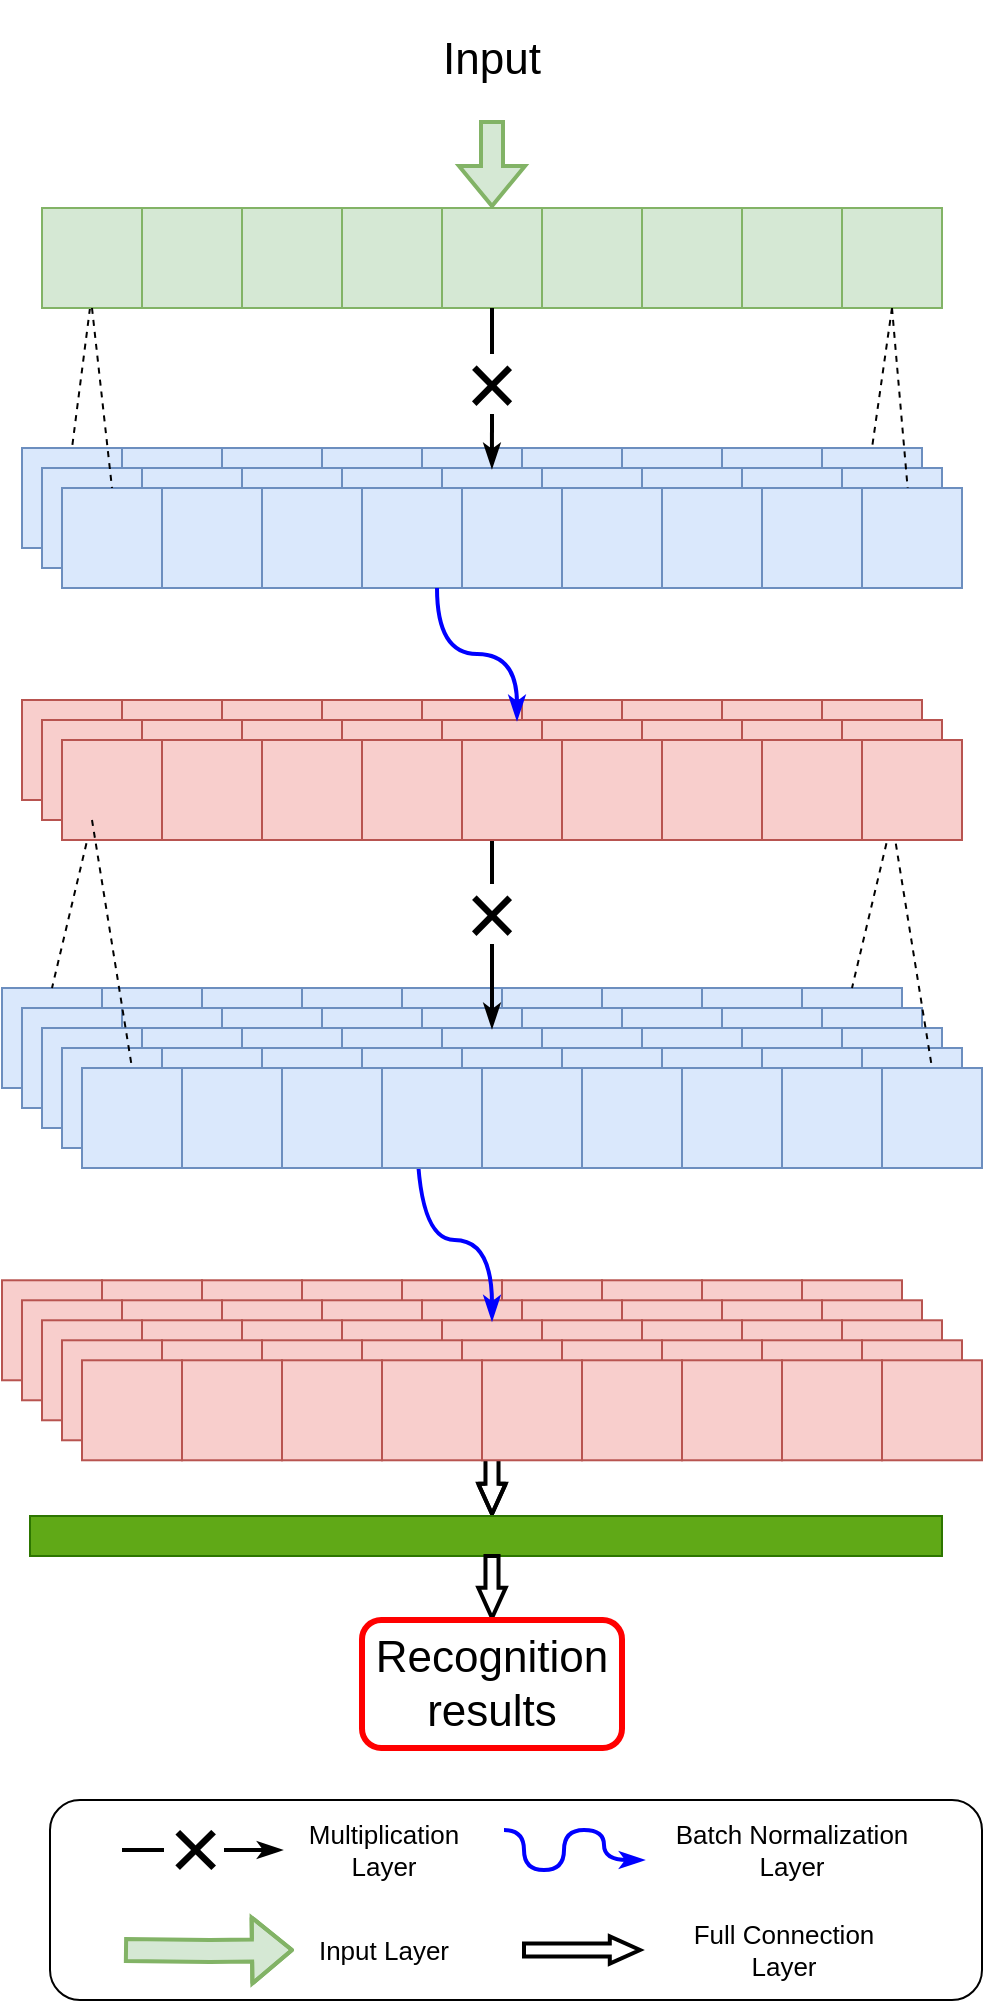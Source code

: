 <mxfile version="10.8.4" type="github"><diagram id="c7hvyxZpMTyw9HyhRXOh" name="Page-1"><mxGraphModel dx="2467" dy="841" grid="1" gridSize="10" guides="1" tooltips="1" connect="1" arrows="1" fold="1" page="1" pageScale="1" pageWidth="827" pageHeight="1169" background="#FFFFFF" math="0" shadow="0"><root><mxCell id="0"/><mxCell id="1" parent="0"/><mxCell id="ElHOxTtJ9Sg_juSngrBW-137" value="" style="endArrow=none;html=1;fontSize=45;exitX=0.5;exitY=0;exitDx=0;exitDy=0;strokeWidth=2;entryX=0.5;entryY=1;entryDx=0;entryDy=0;" parent="1" source="ElHOxTtJ9Sg_juSngrBW-136" target="ElHOxTtJ9Sg_juSngrBW-229" edge="1"><mxGeometry width="50" height="50" relative="1" as="geometry"><mxPoint x="-764" y="736" as="sourcePoint"/><mxPoint x="-400" y="485" as="targetPoint"/></mxGeometry></mxCell><mxCell id="ElHOxTtJ9Sg_juSngrBW-548" value="" style="rounded=0;whiteSpace=wrap;html=1;fillColor=#dae8fc;strokeColor=#6c8ebf;" parent="1" vertex="1"><mxGeometry x="-624" y="534" width="50" height="50" as="geometry"/></mxCell><mxCell id="ElHOxTtJ9Sg_juSngrBW-549" value="" style="rounded=0;whiteSpace=wrap;html=1;fillColor=#dae8fc;strokeColor=#6c8ebf;" parent="1" vertex="1"><mxGeometry x="-574" y="534" width="50" height="50" as="geometry"/></mxCell><mxCell id="ElHOxTtJ9Sg_juSngrBW-550" value="" style="rounded=0;whiteSpace=wrap;html=1;fillColor=#dae8fc;strokeColor=#6c8ebf;" parent="1" vertex="1"><mxGeometry x="-524" y="534" width="50" height="50" as="geometry"/></mxCell><mxCell id="ElHOxTtJ9Sg_juSngrBW-551" value="" style="rounded=0;whiteSpace=wrap;html=1;fillColor=#dae8fc;strokeColor=#6c8ebf;" parent="1" vertex="1"><mxGeometry x="-474" y="534" width="50" height="50" as="geometry"/></mxCell><mxCell id="ElHOxTtJ9Sg_juSngrBW-552" value="" style="rounded=0;whiteSpace=wrap;html=1;fillColor=#dae8fc;strokeColor=#6c8ebf;" parent="1" vertex="1"><mxGeometry x="-424" y="534" width="50" height="50" as="geometry"/></mxCell><mxCell id="ElHOxTtJ9Sg_juSngrBW-553" value="" style="rounded=0;whiteSpace=wrap;html=1;fillColor=#dae8fc;strokeColor=#6c8ebf;" parent="1" vertex="1"><mxGeometry x="-374" y="534" width="50" height="50" as="geometry"/></mxCell><mxCell id="ElHOxTtJ9Sg_juSngrBW-554" value="" style="rounded=0;whiteSpace=wrap;html=1;fillColor=#dae8fc;strokeColor=#6c8ebf;" parent="1" vertex="1"><mxGeometry x="-324" y="534" width="50" height="50" as="geometry"/></mxCell><mxCell id="ElHOxTtJ9Sg_juSngrBW-555" value="" style="rounded=0;whiteSpace=wrap;html=1;fillColor=#dae8fc;strokeColor=#6c8ebf;" parent="1" vertex="1"><mxGeometry x="-274" y="534" width="50" height="50" as="geometry"/></mxCell><mxCell id="ElHOxTtJ9Sg_juSngrBW-556" value="" style="rounded=0;whiteSpace=wrap;html=1;fillColor=#dae8fc;strokeColor=#6c8ebf;" parent="1" vertex="1"><mxGeometry x="-224" y="534" width="50" height="50" as="geometry"/></mxCell><mxCell id="ElHOxTtJ9Sg_juSngrBW-255" style="edgeStyle=none;rounded=0;orthogonalLoop=1;jettySize=auto;html=1;exitX=0.5;exitY=1;exitDx=0;exitDy=0;entryX=0.5;entryY=0;entryDx=0;entryDy=0;endArrow=none;endFill=0;strokeWidth=1;fontSize=45;dashed=1;" parent="1" source="ElHOxTtJ9Sg_juSngrBW-233" target="ElHOxTtJ9Sg_juSngrBW-556" edge="1"><mxGeometry relative="1" as="geometry"><mxPoint x="-163.833" y="480.667" as="sourcePoint"/><mxPoint x="-183.833" y="605.667" as="targetPoint"/></mxGeometry></mxCell><mxCell id="ElHOxTtJ9Sg_juSngrBW-253" style="edgeStyle=none;rounded=0;orthogonalLoop=1;jettySize=auto;html=1;exitX=0.5;exitY=1;exitDx=0;exitDy=0;endArrow=none;endFill=0;strokeWidth=1;fontSize=45;dashed=1;entryX=0.5;entryY=0;entryDx=0;entryDy=0;" parent="1" source="ElHOxTtJ9Sg_juSngrBW-225" target="ElHOxTtJ9Sg_juSngrBW-548" edge="1"><mxGeometry relative="1" as="geometry"><mxPoint x="-728.69" y="450.034" as="sourcePoint"/><mxPoint x="-748.69" y="534.172" as="targetPoint"/></mxGeometry></mxCell><mxCell id="ElHOxTtJ9Sg_juSngrBW-71" style="edgeStyle=none;rounded=0;orthogonalLoop=1;jettySize=auto;html=1;dashed=1;endArrow=none;endFill=0;strokeWidth=1;fontSize=45;entryX=0.5;entryY=0;entryDx=0;entryDy=0;" parent="1" target="ElHOxTtJ9Sg_juSngrBW-16" edge="1"><mxGeometry relative="1" as="geometry"><mxPoint x="-580" y="194" as="sourcePoint"/></mxGeometry></mxCell><mxCell id="ElHOxTtJ9Sg_juSngrBW-4" value="" style="rounded=0;whiteSpace=wrap;html=1;fillColor=#d5e8d4;strokeColor=#82b366;" parent="1" vertex="1"><mxGeometry x="-604" y="144" width="50" height="50" as="geometry"/></mxCell><mxCell id="ElHOxTtJ9Sg_juSngrBW-5" value="" style="rounded=0;whiteSpace=wrap;html=1;fillColor=#d5e8d4;strokeColor=#82b366;" parent="1" vertex="1"><mxGeometry x="-554" y="144" width="50" height="50" as="geometry"/></mxCell><mxCell id="ElHOxTtJ9Sg_juSngrBW-6" value="" style="rounded=0;whiteSpace=wrap;html=1;fillColor=#d5e8d4;strokeColor=#82b366;" parent="1" vertex="1"><mxGeometry x="-504" y="144" width="50" height="50" as="geometry"/></mxCell><mxCell id="ElHOxTtJ9Sg_juSngrBW-7" value="" style="rounded=0;whiteSpace=wrap;html=1;fillColor=#d5e8d4;strokeColor=#82b366;" parent="1" vertex="1"><mxGeometry x="-454" y="144" width="50" height="50" as="geometry"/></mxCell><mxCell id="ElHOxTtJ9Sg_juSngrBW-8" value="" style="rounded=0;whiteSpace=wrap;html=1;fillColor=#d5e8d4;strokeColor=#82b366;" parent="1" vertex="1"><mxGeometry x="-404" y="144" width="50" height="50" as="geometry"/></mxCell><mxCell id="ElHOxTtJ9Sg_juSngrBW-9" value="" style="rounded=0;whiteSpace=wrap;html=1;fillColor=#d5e8d4;strokeColor=#82b366;" parent="1" vertex="1"><mxGeometry x="-354" y="144" width="50" height="50" as="geometry"/></mxCell><mxCell id="ElHOxTtJ9Sg_juSngrBW-10" value="" style="rounded=0;whiteSpace=wrap;html=1;fillColor=#d5e8d4;strokeColor=#82b366;" parent="1" vertex="1"><mxGeometry x="-304" y="144" width="50" height="50" as="geometry"/></mxCell><mxCell id="ElHOxTtJ9Sg_juSngrBW-11" value="" style="rounded=0;whiteSpace=wrap;html=1;fillColor=#d5e8d4;strokeColor=#82b366;" parent="1" vertex="1"><mxGeometry x="-254" y="144" width="50" height="50" as="geometry"/></mxCell><mxCell id="ElHOxTtJ9Sg_juSngrBW-73" style="edgeStyle=none;rounded=0;orthogonalLoop=1;jettySize=auto;html=1;exitX=0.5;exitY=1;exitDx=0;exitDy=0;entryX=0.5;entryY=0;entryDx=0;entryDy=0;dashed=1;endArrow=none;endFill=0;strokeWidth=1;fontSize=45;" parent="1" source="ElHOxTtJ9Sg_juSngrBW-12" target="ElHOxTtJ9Sg_juSngrBW-24" edge="1"><mxGeometry relative="1" as="geometry"/></mxCell><mxCell id="ElHOxTtJ9Sg_juSngrBW-12" value="" style="rounded=0;whiteSpace=wrap;html=1;fillColor=#d5e8d4;strokeColor=#82b366;" parent="1" vertex="1"><mxGeometry x="-204" y="144" width="50" height="50" as="geometry"/></mxCell><mxCell id="ElHOxTtJ9Sg_juSngrBW-16" value="" style="rounded=0;whiteSpace=wrap;html=1;fillColor=#dae8fc;strokeColor=#6c8ebf;" parent="1" vertex="1"><mxGeometry x="-614" y="264" width="50" height="50" as="geometry"/></mxCell><mxCell id="ElHOxTtJ9Sg_juSngrBW-17" value="" style="rounded=0;whiteSpace=wrap;html=1;fillColor=#dae8fc;strokeColor=#6c8ebf;" parent="1" vertex="1"><mxGeometry x="-564" y="264" width="50" height="50" as="geometry"/></mxCell><mxCell id="ElHOxTtJ9Sg_juSngrBW-18" value="" style="rounded=0;whiteSpace=wrap;html=1;fillColor=#dae8fc;strokeColor=#6c8ebf;" parent="1" vertex="1"><mxGeometry x="-514" y="264" width="50" height="50" as="geometry"/></mxCell><mxCell id="ElHOxTtJ9Sg_juSngrBW-19" value="" style="rounded=0;whiteSpace=wrap;html=1;fillColor=#dae8fc;strokeColor=#6c8ebf;" parent="1" vertex="1"><mxGeometry x="-464" y="264" width="50" height="50" as="geometry"/></mxCell><mxCell id="ElHOxTtJ9Sg_juSngrBW-20" value="" style="rounded=0;whiteSpace=wrap;html=1;fillColor=#dae8fc;strokeColor=#6c8ebf;" parent="1" vertex="1"><mxGeometry x="-414" y="264" width="50" height="50" as="geometry"/></mxCell><mxCell id="ElHOxTtJ9Sg_juSngrBW-21" value="" style="rounded=0;whiteSpace=wrap;html=1;fillColor=#dae8fc;strokeColor=#6c8ebf;" parent="1" vertex="1"><mxGeometry x="-364" y="264" width="50" height="50" as="geometry"/></mxCell><mxCell id="ElHOxTtJ9Sg_juSngrBW-22" value="" style="rounded=0;whiteSpace=wrap;html=1;fillColor=#dae8fc;strokeColor=#6c8ebf;" parent="1" vertex="1"><mxGeometry x="-314" y="264" width="50" height="50" as="geometry"/></mxCell><mxCell id="ElHOxTtJ9Sg_juSngrBW-23" value="" style="rounded=0;whiteSpace=wrap;html=1;fillColor=#dae8fc;strokeColor=#6c8ebf;" parent="1" vertex="1"><mxGeometry x="-264" y="264" width="50" height="50" as="geometry"/></mxCell><mxCell id="ElHOxTtJ9Sg_juSngrBW-24" value="" style="rounded=0;whiteSpace=wrap;html=1;fillColor=#dae8fc;strokeColor=#6c8ebf;" parent="1" vertex="1"><mxGeometry x="-214" y="264" width="50" height="50" as="geometry"/></mxCell><mxCell id="ElHOxTtJ9Sg_juSngrBW-28" value="" style="rounded=0;whiteSpace=wrap;html=1;fillColor=#dae8fc;strokeColor=#6c8ebf;" parent="1" vertex="1"><mxGeometry x="-604" y="274" width="50" height="50" as="geometry"/></mxCell><mxCell id="ElHOxTtJ9Sg_juSngrBW-29" value="" style="rounded=0;whiteSpace=wrap;html=1;fillColor=#dae8fc;strokeColor=#6c8ebf;" parent="1" vertex="1"><mxGeometry x="-554" y="274" width="50" height="50" as="geometry"/></mxCell><mxCell id="ElHOxTtJ9Sg_juSngrBW-30" value="" style="rounded=0;whiteSpace=wrap;html=1;fillColor=#dae8fc;strokeColor=#6c8ebf;" parent="1" vertex="1"><mxGeometry x="-504" y="274" width="50" height="50" as="geometry"/></mxCell><mxCell id="ElHOxTtJ9Sg_juSngrBW-31" value="" style="rounded=0;whiteSpace=wrap;html=1;fillColor=#dae8fc;strokeColor=#6c8ebf;" parent="1" vertex="1"><mxGeometry x="-454" y="274" width="50" height="50" as="geometry"/></mxCell><mxCell id="ElHOxTtJ9Sg_juSngrBW-32" value="" style="rounded=0;whiteSpace=wrap;html=1;fillColor=#dae8fc;strokeColor=#6c8ebf;" parent="1" vertex="1"><mxGeometry x="-404" y="274" width="50" height="50" as="geometry"/></mxCell><mxCell id="ElHOxTtJ9Sg_juSngrBW-33" value="" style="rounded=0;whiteSpace=wrap;html=1;fillColor=#dae8fc;strokeColor=#6c8ebf;" parent="1" vertex="1"><mxGeometry x="-354" y="274" width="50" height="50" as="geometry"/></mxCell><mxCell id="ElHOxTtJ9Sg_juSngrBW-34" value="" style="rounded=0;whiteSpace=wrap;html=1;fillColor=#dae8fc;strokeColor=#6c8ebf;" parent="1" vertex="1"><mxGeometry x="-304" y="274" width="50" height="50" as="geometry"/></mxCell><mxCell id="ElHOxTtJ9Sg_juSngrBW-35" value="" style="rounded=0;whiteSpace=wrap;html=1;fillColor=#dae8fc;strokeColor=#6c8ebf;" parent="1" vertex="1"><mxGeometry x="-254" y="274" width="50" height="50" as="geometry"/></mxCell><mxCell id="ElHOxTtJ9Sg_juSngrBW-36" value="" style="rounded=0;whiteSpace=wrap;html=1;fillColor=#dae8fc;strokeColor=#6c8ebf;" parent="1" vertex="1"><mxGeometry x="-204" y="274" width="50" height="50" as="geometry"/></mxCell><mxCell id="ElHOxTtJ9Sg_juSngrBW-40" value="" style="rounded=0;whiteSpace=wrap;html=1;fillColor=#dae8fc;strokeColor=#6c8ebf;" parent="1" vertex="1"><mxGeometry x="-594" y="284" width="50" height="50" as="geometry"/></mxCell><mxCell id="ElHOxTtJ9Sg_juSngrBW-41" value="" style="rounded=0;whiteSpace=wrap;html=1;fillColor=#dae8fc;strokeColor=#6c8ebf;" parent="1" vertex="1"><mxGeometry x="-544" y="284" width="50" height="50" as="geometry"/></mxCell><mxCell id="ElHOxTtJ9Sg_juSngrBW-42" value="" style="rounded=0;whiteSpace=wrap;html=1;fillColor=#dae8fc;strokeColor=#6c8ebf;" parent="1" vertex="1"><mxGeometry x="-494" y="284" width="50" height="50" as="geometry"/></mxCell><mxCell id="ElHOxTtJ9Sg_juSngrBW-43" value="" style="rounded=0;whiteSpace=wrap;html=1;fillColor=#dae8fc;strokeColor=#6c8ebf;" parent="1" vertex="1"><mxGeometry x="-444" y="284" width="50" height="50" as="geometry"/></mxCell><mxCell id="ElHOxTtJ9Sg_juSngrBW-44" value="" style="rounded=0;whiteSpace=wrap;html=1;fillColor=#dae8fc;strokeColor=#6c8ebf;" parent="1" vertex="1"><mxGeometry x="-394" y="284" width="50" height="50" as="geometry"/></mxCell><mxCell id="ElHOxTtJ9Sg_juSngrBW-45" value="" style="rounded=0;whiteSpace=wrap;html=1;fillColor=#dae8fc;strokeColor=#6c8ebf;" parent="1" vertex="1"><mxGeometry x="-344" y="284" width="50" height="50" as="geometry"/></mxCell><mxCell id="ElHOxTtJ9Sg_juSngrBW-46" value="" style="rounded=0;whiteSpace=wrap;html=1;fillColor=#dae8fc;strokeColor=#6c8ebf;" parent="1" vertex="1"><mxGeometry x="-294" y="284" width="50" height="50" as="geometry"/></mxCell><mxCell id="ElHOxTtJ9Sg_juSngrBW-47" value="" style="rounded=0;whiteSpace=wrap;html=1;fillColor=#dae8fc;strokeColor=#6c8ebf;" parent="1" vertex="1"><mxGeometry x="-244" y="284" width="50" height="50" as="geometry"/></mxCell><mxCell id="ElHOxTtJ9Sg_juSngrBW-48" value="" style="rounded=0;whiteSpace=wrap;html=1;fillColor=#dae8fc;strokeColor=#6c8ebf;" parent="1" vertex="1"><mxGeometry x="-194" y="284" width="50" height="50" as="geometry"/></mxCell><mxCell id="ElHOxTtJ9Sg_juSngrBW-69" style="edgeStyle=none;rounded=0;orthogonalLoop=1;jettySize=auto;html=1;exitX=0.5;exitY=1;exitDx=0;exitDy=0;entryX=0.5;entryY=0;entryDx=0;entryDy=0;fontSize=45;endArrow=classicThin;endFill=1;strokeWidth=2;" parent="1" source="ElHOxTtJ9Sg_juSngrBW-49" edge="1"><mxGeometry relative="1" as="geometry"><mxPoint x="-379.034" y="273.897" as="targetPoint"/></mxGeometry></mxCell><mxCell id="ElHOxTtJ9Sg_juSngrBW-49" value="×" style="rounded=0;whiteSpace=wrap;html=1;textDirection=ltr;labelPosition=center;verticalLabelPosition=middle;align=center;verticalAlign=middle;fontSize=45;strokeColor=none;" parent="1" vertex="1"><mxGeometry x="-394" y="217" width="30" height="30" as="geometry"/></mxCell><mxCell id="ElHOxTtJ9Sg_juSngrBW-67" value="" style="endArrow=none;html=1;fontSize=45;entryX=0.5;entryY=1;entryDx=0;entryDy=0;exitX=0.5;exitY=0;exitDx=0;exitDy=0;strokeWidth=2;" parent="1" source="ElHOxTtJ9Sg_juSngrBW-49" target="ElHOxTtJ9Sg_juSngrBW-8" edge="1"><mxGeometry width="50" height="50" relative="1" as="geometry"><mxPoint x="-764" y="444" as="sourcePoint"/><mxPoint x="-714" y="394" as="targetPoint"/></mxGeometry></mxCell><mxCell id="ElHOxTtJ9Sg_juSngrBW-70" style="edgeStyle=none;rounded=0;orthogonalLoop=1;jettySize=auto;html=1;exitX=0.5;exitY=1;exitDx=0;exitDy=0;entryX=0.5;entryY=0;entryDx=0;entryDy=0;endArrow=none;endFill=0;strokeWidth=1;fontSize=45;dashed=1;" parent="1" source="ElHOxTtJ9Sg_juSngrBW-4" target="ElHOxTtJ9Sg_juSngrBW-40" edge="1"><mxGeometry relative="1" as="geometry"><mxPoint x="-729" y="194" as="sourcePoint"/></mxGeometry></mxCell><mxCell id="ElHOxTtJ9Sg_juSngrBW-72" style="edgeStyle=none;rounded=0;orthogonalLoop=1;jettySize=auto;html=1;exitX=0.5;exitY=1;exitDx=0;exitDy=0;dashed=1;endArrow=none;endFill=0;strokeWidth=1;fontSize=45;" parent="1" source="ElHOxTtJ9Sg_juSngrBW-12" target="ElHOxTtJ9Sg_juSngrBW-48" edge="1"><mxGeometry relative="1" as="geometry"/></mxCell><mxCell id="ElHOxTtJ9Sg_juSngrBW-136" value="×" style="rounded=0;whiteSpace=wrap;html=1;textDirection=ltr;labelPosition=center;verticalLabelPosition=middle;align=center;verticalAlign=middle;fontSize=45;strokeColor=none;" parent="1" vertex="1"><mxGeometry x="-394" y="482" width="30" height="30" as="geometry"/></mxCell><mxCell id="ElHOxTtJ9Sg_juSngrBW-213" value="" style="rounded=0;whiteSpace=wrap;html=1;fillColor=#f8cecc;strokeColor=#b85450;" parent="1" vertex="1"><mxGeometry x="-614" y="390" width="50" height="50" as="geometry"/></mxCell><mxCell id="ElHOxTtJ9Sg_juSngrBW-214" value="" style="rounded=0;whiteSpace=wrap;html=1;fillColor=#f8cecc;strokeColor=#b85450;" parent="1" vertex="1"><mxGeometry x="-564" y="390" width="50" height="50" as="geometry"/></mxCell><mxCell id="ElHOxTtJ9Sg_juSngrBW-215" value="" style="rounded=0;whiteSpace=wrap;html=1;fillColor=#f8cecc;strokeColor=#b85450;" parent="1" vertex="1"><mxGeometry x="-514" y="390" width="50" height="50" as="geometry"/></mxCell><mxCell id="ElHOxTtJ9Sg_juSngrBW-216" value="" style="rounded=0;whiteSpace=wrap;html=1;fillColor=#f8cecc;strokeColor=#b85450;" parent="1" vertex="1"><mxGeometry x="-464" y="390" width="50" height="50" as="geometry"/></mxCell><mxCell id="ElHOxTtJ9Sg_juSngrBW-217" value="" style="rounded=0;whiteSpace=wrap;html=1;fillColor=#f8cecc;strokeColor=#b85450;" parent="1" vertex="1"><mxGeometry x="-414" y="390" width="50" height="50" as="geometry"/></mxCell><mxCell id="ElHOxTtJ9Sg_juSngrBW-218" value="" style="rounded=0;whiteSpace=wrap;html=1;fillColor=#f8cecc;strokeColor=#b85450;" parent="1" vertex="1"><mxGeometry x="-364" y="390" width="50" height="50" as="geometry"/></mxCell><mxCell id="ElHOxTtJ9Sg_juSngrBW-219" value="" style="rounded=0;whiteSpace=wrap;html=1;fillColor=#f8cecc;strokeColor=#b85450;" parent="1" vertex="1"><mxGeometry x="-314" y="390" width="50" height="50" as="geometry"/></mxCell><mxCell id="ElHOxTtJ9Sg_juSngrBW-220" value="" style="rounded=0;whiteSpace=wrap;html=1;fillColor=#f8cecc;strokeColor=#b85450;" parent="1" vertex="1"><mxGeometry x="-264" y="390" width="50" height="50" as="geometry"/></mxCell><mxCell id="ElHOxTtJ9Sg_juSngrBW-221" value="" style="rounded=0;whiteSpace=wrap;html=1;fillColor=#f8cecc;strokeColor=#b85450;" parent="1" vertex="1"><mxGeometry x="-214" y="390" width="50" height="50" as="geometry"/></mxCell><mxCell id="ElHOxTtJ9Sg_juSngrBW-225" value="" style="rounded=0;whiteSpace=wrap;html=1;fillColor=#f8cecc;strokeColor=#b85450;" parent="1" vertex="1"><mxGeometry x="-604" y="400" width="50" height="50" as="geometry"/></mxCell><mxCell id="ElHOxTtJ9Sg_juSngrBW-226" value="" style="rounded=0;whiteSpace=wrap;html=1;fillColor=#f8cecc;strokeColor=#b85450;" parent="1" vertex="1"><mxGeometry x="-554" y="400" width="50" height="50" as="geometry"/></mxCell><mxCell id="ElHOxTtJ9Sg_juSngrBW-227" value="" style="rounded=0;whiteSpace=wrap;html=1;fillColor=#f8cecc;strokeColor=#b85450;" parent="1" vertex="1"><mxGeometry x="-504" y="400" width="50" height="50" as="geometry"/></mxCell><mxCell id="ElHOxTtJ9Sg_juSngrBW-228" value="" style="rounded=0;whiteSpace=wrap;html=1;fillColor=#f8cecc;strokeColor=#b85450;" parent="1" vertex="1"><mxGeometry x="-454" y="400" width="50" height="50" as="geometry"/></mxCell><mxCell id="ElHOxTtJ9Sg_juSngrBW-229" value="" style="rounded=0;whiteSpace=wrap;html=1;fillColor=#f8cecc;strokeColor=#b85450;" parent="1" vertex="1"><mxGeometry x="-404" y="400" width="50" height="50" as="geometry"/></mxCell><mxCell id="ElHOxTtJ9Sg_juSngrBW-230" value="" style="rounded=0;whiteSpace=wrap;html=1;fillColor=#f8cecc;strokeColor=#b85450;" parent="1" vertex="1"><mxGeometry x="-354" y="400" width="50" height="50" as="geometry"/></mxCell><mxCell id="ElHOxTtJ9Sg_juSngrBW-231" value="" style="rounded=0;whiteSpace=wrap;html=1;fillColor=#f8cecc;strokeColor=#b85450;" parent="1" vertex="1"><mxGeometry x="-304" y="400" width="50" height="50" as="geometry"/></mxCell><mxCell id="ElHOxTtJ9Sg_juSngrBW-232" value="" style="rounded=0;whiteSpace=wrap;html=1;fillColor=#f8cecc;strokeColor=#b85450;" parent="1" vertex="1"><mxGeometry x="-254" y="400" width="50" height="50" as="geometry"/></mxCell><mxCell id="ElHOxTtJ9Sg_juSngrBW-233" value="" style="rounded=0;whiteSpace=wrap;html=1;fillColor=#f8cecc;strokeColor=#b85450;" parent="1" vertex="1"><mxGeometry x="-204" y="400" width="50" height="50" as="geometry"/></mxCell><mxCell id="ElHOxTtJ9Sg_juSngrBW-237" value="" style="rounded=0;whiteSpace=wrap;html=1;fillColor=#f8cecc;strokeColor=#b85450;" parent="1" vertex="1"><mxGeometry x="-594" y="410" width="50" height="50" as="geometry"/></mxCell><mxCell id="ElHOxTtJ9Sg_juSngrBW-238" value="" style="rounded=0;whiteSpace=wrap;html=1;fillColor=#f8cecc;strokeColor=#b85450;" parent="1" vertex="1"><mxGeometry x="-544" y="410" width="50" height="50" as="geometry"/></mxCell><mxCell id="ElHOxTtJ9Sg_juSngrBW-239" value="" style="rounded=0;whiteSpace=wrap;html=1;fillColor=#f8cecc;strokeColor=#b85450;" parent="1" vertex="1"><mxGeometry x="-494" y="410" width="50" height="50" as="geometry"/></mxCell><mxCell id="ElHOxTtJ9Sg_juSngrBW-240" value="" style="rounded=0;whiteSpace=wrap;html=1;fillColor=#f8cecc;strokeColor=#b85450;" parent="1" vertex="1"><mxGeometry x="-444" y="410" width="50" height="50" as="geometry"/></mxCell><mxCell id="ElHOxTtJ9Sg_juSngrBW-241" value="" style="rounded=0;whiteSpace=wrap;html=1;fillColor=#f8cecc;strokeColor=#b85450;" parent="1" vertex="1"><mxGeometry x="-394" y="410" width="50" height="50" as="geometry"/></mxCell><mxCell id="ElHOxTtJ9Sg_juSngrBW-242" value="" style="rounded=0;whiteSpace=wrap;html=1;fillColor=#f8cecc;strokeColor=#b85450;" parent="1" vertex="1"><mxGeometry x="-344" y="410" width="50" height="50" as="geometry"/></mxCell><mxCell id="ElHOxTtJ9Sg_juSngrBW-243" value="" style="rounded=0;whiteSpace=wrap;html=1;fillColor=#f8cecc;strokeColor=#b85450;" parent="1" vertex="1"><mxGeometry x="-294" y="410" width="50" height="50" as="geometry"/></mxCell><mxCell id="ElHOxTtJ9Sg_juSngrBW-244" value="" style="rounded=0;whiteSpace=wrap;html=1;fillColor=#f8cecc;strokeColor=#b85450;" parent="1" vertex="1"><mxGeometry x="-244" y="410" width="50" height="50" as="geometry"/></mxCell><mxCell id="ElHOxTtJ9Sg_juSngrBW-475" value="" style="rounded=0;whiteSpace=wrap;html=1;fillColor=#dae8fc;strokeColor=#6c8ebf;" parent="1" vertex="1"><mxGeometry x="-614" y="544" width="50" height="50" as="geometry"/></mxCell><mxCell id="ElHOxTtJ9Sg_juSngrBW-476" value="" style="rounded=0;whiteSpace=wrap;html=1;fillColor=#dae8fc;strokeColor=#6c8ebf;" parent="1" vertex="1"><mxGeometry x="-564" y="544" width="50" height="50" as="geometry"/></mxCell><mxCell id="ElHOxTtJ9Sg_juSngrBW-477" value="" style="rounded=0;whiteSpace=wrap;html=1;fillColor=#dae8fc;strokeColor=#6c8ebf;" parent="1" vertex="1"><mxGeometry x="-514" y="544" width="50" height="50" as="geometry"/></mxCell><mxCell id="ElHOxTtJ9Sg_juSngrBW-478" value="" style="rounded=0;whiteSpace=wrap;html=1;fillColor=#dae8fc;strokeColor=#6c8ebf;" parent="1" vertex="1"><mxGeometry x="-464" y="544" width="50" height="50" as="geometry"/></mxCell><mxCell id="ElHOxTtJ9Sg_juSngrBW-479" value="" style="rounded=0;whiteSpace=wrap;html=1;fillColor=#dae8fc;strokeColor=#6c8ebf;" parent="1" vertex="1"><mxGeometry x="-414" y="544" width="50" height="50" as="geometry"/></mxCell><mxCell id="ElHOxTtJ9Sg_juSngrBW-480" value="" style="rounded=0;whiteSpace=wrap;html=1;fillColor=#dae8fc;strokeColor=#6c8ebf;" parent="1" vertex="1"><mxGeometry x="-364" y="544" width="50" height="50" as="geometry"/></mxCell><mxCell id="ElHOxTtJ9Sg_juSngrBW-481" value="" style="rounded=0;whiteSpace=wrap;html=1;fillColor=#dae8fc;strokeColor=#6c8ebf;" parent="1" vertex="1"><mxGeometry x="-314" y="544" width="50" height="50" as="geometry"/></mxCell><mxCell id="ElHOxTtJ9Sg_juSngrBW-482" value="" style="rounded=0;whiteSpace=wrap;html=1;fillColor=#dae8fc;strokeColor=#6c8ebf;" parent="1" vertex="1"><mxGeometry x="-264" y="544" width="50" height="50" as="geometry"/></mxCell><mxCell id="ElHOxTtJ9Sg_juSngrBW-483" value="" style="rounded=0;whiteSpace=wrap;html=1;fillColor=#dae8fc;strokeColor=#6c8ebf;" parent="1" vertex="1"><mxGeometry x="-214" y="544" width="50" height="50" as="geometry"/></mxCell><mxCell id="ElHOxTtJ9Sg_juSngrBW-487" value="" style="rounded=0;whiteSpace=wrap;html=1;fillColor=#dae8fc;strokeColor=#6c8ebf;" parent="1" vertex="1"><mxGeometry x="-604" y="554" width="50" height="50" as="geometry"/></mxCell><mxCell id="ElHOxTtJ9Sg_juSngrBW-488" value="" style="rounded=0;whiteSpace=wrap;html=1;fillColor=#dae8fc;strokeColor=#6c8ebf;" parent="1" vertex="1"><mxGeometry x="-554" y="554" width="50" height="50" as="geometry"/></mxCell><mxCell id="ElHOxTtJ9Sg_juSngrBW-489" value="" style="rounded=0;whiteSpace=wrap;html=1;fillColor=#dae8fc;strokeColor=#6c8ebf;" parent="1" vertex="1"><mxGeometry x="-504" y="554" width="50" height="50" as="geometry"/></mxCell><mxCell id="ElHOxTtJ9Sg_juSngrBW-490" value="" style="rounded=0;whiteSpace=wrap;html=1;fillColor=#dae8fc;strokeColor=#6c8ebf;" parent="1" vertex="1"><mxGeometry x="-454" y="554" width="50" height="50" as="geometry"/></mxCell><mxCell id="ElHOxTtJ9Sg_juSngrBW-491" value="" style="rounded=0;whiteSpace=wrap;html=1;fillColor=#dae8fc;strokeColor=#6c8ebf;" parent="1" vertex="1"><mxGeometry x="-404" y="554" width="50" height="50" as="geometry"/></mxCell><mxCell id="ElHOxTtJ9Sg_juSngrBW-492" value="" style="rounded=0;whiteSpace=wrap;html=1;fillColor=#dae8fc;strokeColor=#6c8ebf;" parent="1" vertex="1"><mxGeometry x="-354" y="554" width="50" height="50" as="geometry"/></mxCell><mxCell id="ElHOxTtJ9Sg_juSngrBW-493" value="" style="rounded=0;whiteSpace=wrap;html=1;fillColor=#dae8fc;strokeColor=#6c8ebf;" parent="1" vertex="1"><mxGeometry x="-304" y="554" width="50" height="50" as="geometry"/></mxCell><mxCell id="ElHOxTtJ9Sg_juSngrBW-494" value="" style="rounded=0;whiteSpace=wrap;html=1;fillColor=#dae8fc;strokeColor=#6c8ebf;" parent="1" vertex="1"><mxGeometry x="-254" y="554" width="50" height="50" as="geometry"/></mxCell><mxCell id="ElHOxTtJ9Sg_juSngrBW-495" value="" style="rounded=0;whiteSpace=wrap;html=1;fillColor=#dae8fc;strokeColor=#6c8ebf;" parent="1" vertex="1"><mxGeometry x="-204" y="554" width="50" height="50" as="geometry"/></mxCell><mxCell id="ElHOxTtJ9Sg_juSngrBW-499" value="" style="rounded=0;whiteSpace=wrap;html=1;fillColor=#dae8fc;strokeColor=#6c8ebf;" parent="1" vertex="1"><mxGeometry x="-594" y="564" width="50" height="50" as="geometry"/></mxCell><mxCell id="ElHOxTtJ9Sg_juSngrBW-500" value="" style="rounded=0;whiteSpace=wrap;html=1;fillColor=#dae8fc;strokeColor=#6c8ebf;" parent="1" vertex="1"><mxGeometry x="-544" y="564" width="50" height="50" as="geometry"/></mxCell><mxCell id="ElHOxTtJ9Sg_juSngrBW-501" value="" style="rounded=0;whiteSpace=wrap;html=1;fillColor=#dae8fc;strokeColor=#6c8ebf;" parent="1" vertex="1"><mxGeometry x="-494" y="564" width="50" height="50" as="geometry"/></mxCell><mxCell id="ElHOxTtJ9Sg_juSngrBW-502" value="" style="rounded=0;whiteSpace=wrap;html=1;fillColor=#dae8fc;strokeColor=#6c8ebf;" parent="1" vertex="1"><mxGeometry x="-444" y="564" width="50" height="50" as="geometry"/></mxCell><mxCell id="ElHOxTtJ9Sg_juSngrBW-503" value="" style="rounded=0;whiteSpace=wrap;html=1;fillColor=#dae8fc;strokeColor=#6c8ebf;" parent="1" vertex="1"><mxGeometry x="-394" y="564" width="50" height="50" as="geometry"/></mxCell><mxCell id="ElHOxTtJ9Sg_juSngrBW-504" value="" style="rounded=0;whiteSpace=wrap;html=1;fillColor=#dae8fc;strokeColor=#6c8ebf;" parent="1" vertex="1"><mxGeometry x="-344" y="564" width="50" height="50" as="geometry"/></mxCell><mxCell id="ElHOxTtJ9Sg_juSngrBW-505" value="" style="rounded=0;whiteSpace=wrap;html=1;fillColor=#dae8fc;strokeColor=#6c8ebf;" parent="1" vertex="1"><mxGeometry x="-294" y="564" width="50" height="50" as="geometry"/></mxCell><mxCell id="ElHOxTtJ9Sg_juSngrBW-506" value="" style="rounded=0;whiteSpace=wrap;html=1;fillColor=#dae8fc;strokeColor=#6c8ebf;" parent="1" vertex="1"><mxGeometry x="-244" y="564" width="50" height="50" as="geometry"/></mxCell><mxCell id="ElHOxTtJ9Sg_juSngrBW-507" value="" style="rounded=0;whiteSpace=wrap;html=1;fillColor=#dae8fc;strokeColor=#6c8ebf;" parent="1" vertex="1"><mxGeometry x="-194" y="564" width="50" height="50" as="geometry"/></mxCell><mxCell id="ElHOxTtJ9Sg_juSngrBW-585" style="edgeStyle=orthogonalEdgeStyle;shape=flexArrow;curved=1;rounded=0;orthogonalLoop=1;jettySize=auto;html=1;labelBackgroundColor=none;endArrow=classicThin;endFill=1;strokeColor=#000000;strokeWidth=2;fontFamily=Times New Roman;fontSize=30;width=5.517;endSize=4.366;endWidth=5.161;exitX=0.5;exitY=1;exitDx=0;exitDy=0;" parent="1" source="KypEBTbA186tR9QE34Gd-25" edge="1"><mxGeometry relative="1" as="geometry"><mxPoint x="-370" y="784" as="sourcePoint"/><mxPoint x="-379" y="798" as="targetPoint"/></mxGeometry></mxCell><mxCell id="ElHOxTtJ9Sg_juSngrBW-252" style="edgeStyle=none;rounded=0;orthogonalLoop=1;jettySize=auto;html=1;exitX=0.5;exitY=1;exitDx=0;exitDy=0;entryX=0.5;entryY=0;entryDx=0;entryDy=0;endArrow=none;endFill=0;strokeWidth=1;fontSize=45;dashed=1;" parent="1" source="ElHOxTtJ9Sg_juSngrBW-225" target="ElHOxTtJ9Sg_juSngrBW-560" edge="1"><mxGeometry relative="1" as="geometry"><mxPoint x="-728.69" y="450.034" as="sourcePoint"/><mxPoint x="-708.69" y="574.172" as="targetPoint"/></mxGeometry></mxCell><mxCell id="ElHOxTtJ9Sg_juSngrBW-560" value="" style="rounded=0;whiteSpace=wrap;html=1;fillColor=#dae8fc;strokeColor=#6c8ebf;" parent="1" vertex="1"><mxGeometry x="-584" y="574" width="50" height="50" as="geometry"/></mxCell><mxCell id="ElHOxTtJ9Sg_juSngrBW-561" value="" style="rounded=0;whiteSpace=wrap;html=1;fillColor=#dae8fc;strokeColor=#6c8ebf;" parent="1" vertex="1"><mxGeometry x="-534" y="574" width="50" height="50" as="geometry"/></mxCell><mxCell id="ElHOxTtJ9Sg_juSngrBW-563" value="" style="rounded=0;whiteSpace=wrap;html=1;fillColor=#dae8fc;strokeColor=#6c8ebf;" parent="1" vertex="1"><mxGeometry x="-484" y="574" width="50" height="50" as="geometry"/></mxCell><mxCell id="ElHOxTtJ9Sg_juSngrBW-564" value="" style="rounded=0;whiteSpace=wrap;html=1;fillColor=#dae8fc;strokeColor=#6c8ebf;" parent="1" vertex="1"><mxGeometry x="-384" y="574" width="50" height="50" as="geometry"/></mxCell><mxCell id="ElHOxTtJ9Sg_juSngrBW-565" value="" style="rounded=0;whiteSpace=wrap;html=1;fillColor=#dae8fc;strokeColor=#6c8ebf;" parent="1" vertex="1"><mxGeometry x="-334" y="574" width="50" height="50" as="geometry"/></mxCell><mxCell id="ElHOxTtJ9Sg_juSngrBW-566" value="" style="rounded=0;whiteSpace=wrap;html=1;fillColor=#dae8fc;strokeColor=#6c8ebf;" parent="1" vertex="1"><mxGeometry x="-284" y="574" width="50" height="50" as="geometry"/></mxCell><mxCell id="ElHOxTtJ9Sg_juSngrBW-567" value="" style="rounded=0;whiteSpace=wrap;html=1;fillColor=#dae8fc;strokeColor=#6c8ebf;" parent="1" vertex="1"><mxGeometry x="-234" y="574" width="50" height="50" as="geometry"/></mxCell><mxCell id="ElHOxTtJ9Sg_juSngrBW-568" value="" style="rounded=0;whiteSpace=wrap;html=1;fillColor=#dae8fc;strokeColor=#6c8ebf;" parent="1" vertex="1"><mxGeometry x="-184" y="574" width="50" height="50" as="geometry"/></mxCell><mxCell id="ElHOxTtJ9Sg_juSngrBW-571" value="" style="rounded=0;whiteSpace=wrap;html=1;fontFamily=Times New Roman;fontSize=30;align=center;fillColor=#60a917;strokeColor=#2D7600;fontColor=#ffffff;" parent="1" vertex="1"><mxGeometry x="-610" y="798" width="456" height="20" as="geometry"/></mxCell><mxCell id="ElHOxTtJ9Sg_juSngrBW-588" style="edgeStyle=orthogonalEdgeStyle;shape=flexArrow;curved=1;rounded=0;orthogonalLoop=1;jettySize=auto;html=1;labelBackgroundColor=none;endArrow=classicThin;endFill=1;strokeColor=#000000;strokeWidth=2;fontFamily=Times New Roman;fontSize=30;width=5.517;endSize=4.366;endWidth=5.161;entryX=0;entryY=0.5;entryDx=0;entryDy=0;" parent="1" target="-4idpYGC1Y7KquxaC1Fo-225" edge="1"><mxGeometry relative="1" as="geometry"><mxPoint x="-379" y="817" as="sourcePoint"/><mxPoint x="-469" y="860" as="targetPoint"/></mxGeometry></mxCell><mxCell id="bkXV8EflNTgjKdjGCSBv-35" style="edgeStyle=orthogonalEdgeStyle;curved=1;rounded=0;orthogonalLoop=1;jettySize=auto;html=1;exitX=0.75;exitY=1;exitDx=0;exitDy=0;entryX=0.75;entryY=0;entryDx=0;entryDy=0;fontFamily=Helvetica;fontSize=45;fontColor=#000000;strokeColor=#0000FF;strokeWidth=2;endFill=1;endArrow=classicThin;" parent="1" source="ElHOxTtJ9Sg_juSngrBW-43" target="ElHOxTtJ9Sg_juSngrBW-229" edge="1"><mxGeometry relative="1" as="geometry"/></mxCell><mxCell id="ElHOxTtJ9Sg_juSngrBW-254" style="edgeStyle=none;rounded=0;orthogonalLoop=1;jettySize=auto;html=1;entryX=0.5;entryY=0;entryDx=0;entryDy=0;endArrow=none;endFill=0;strokeWidth=1;fontSize=45;dashed=1;exitX=0.5;exitY=1;exitDx=0;exitDy=0;" parent="1" source="ElHOxTtJ9Sg_juSngrBW-233" target="ElHOxTtJ9Sg_juSngrBW-568" edge="1"><mxGeometry relative="1" as="geometry"><mxPoint x="-159" y="526" as="sourcePoint"/><mxPoint x="-159.077" y="641.077" as="targetPoint"/></mxGeometry></mxCell><mxCell id="ElHOxTtJ9Sg_juSngrBW-245" value="" style="rounded=0;whiteSpace=wrap;html=1;fillColor=#f8cecc;strokeColor=#b85450;" parent="1" vertex="1"><mxGeometry x="-194" y="410" width="50" height="50" as="geometry"/></mxCell><mxCell id="ElHOxTtJ9Sg_juSngrBW-135" style="edgeStyle=none;rounded=0;orthogonalLoop=1;jettySize=auto;html=1;exitX=0.5;exitY=1;exitDx=0;exitDy=0;fontSize=45;endArrow=classicThin;endFill=1;strokeWidth=2;entryX=0.5;entryY=0;entryDx=0;entryDy=0;" parent="1" source="ElHOxTtJ9Sg_juSngrBW-136" target="ElHOxTtJ9Sg_juSngrBW-491" edge="1"><mxGeometry relative="1" as="geometry"><mxPoint x="-379.5" y="544" as="targetPoint"/><mxPoint x="-379.333" y="552" as="sourcePoint"/></mxGeometry></mxCell><mxCell id="-4idpYGC1Y7KquxaC1Fo-225" value="Recognition results" style="rounded=1;whiteSpace=wrap;html=1;fontSize=22;strokeColor=#FF0000;strokeWidth=3;flipV=0;horizontal=0;rotation=90;fontFamily=Helvetica;fontStyle=0" parent="1" vertex="1"><mxGeometry x="-411" y="817" width="64" height="130" as="geometry"/></mxCell><mxCell id="KypEBTbA186tR9QE34Gd-3" value="" style="rounded=0;whiteSpace=wrap;html=1;fillColor=#f8cecc;strokeColor=#b85450;" parent="1" vertex="1"><mxGeometry x="-624" y="680.138" width="50" height="50" as="geometry"/></mxCell><mxCell id="KypEBTbA186tR9QE34Gd-4" value="" style="rounded=0;whiteSpace=wrap;html=1;fillColor=#f8cecc;strokeColor=#b85450;" parent="1" vertex="1"><mxGeometry x="-574" y="680.138" width="50" height="50" as="geometry"/></mxCell><mxCell id="KypEBTbA186tR9QE34Gd-5" value="" style="rounded=0;whiteSpace=wrap;html=1;fillColor=#f8cecc;strokeColor=#b85450;" parent="1" vertex="1"><mxGeometry x="-524" y="680.138" width="50" height="50" as="geometry"/></mxCell><mxCell id="KypEBTbA186tR9QE34Gd-6" value="" style="rounded=0;whiteSpace=wrap;html=1;fillColor=#f8cecc;strokeColor=#b85450;" parent="1" vertex="1"><mxGeometry x="-474" y="680.138" width="50" height="50" as="geometry"/></mxCell><mxCell id="KypEBTbA186tR9QE34Gd-7" value="" style="rounded=0;whiteSpace=wrap;html=1;fillColor=#f8cecc;strokeColor=#b85450;" parent="1" vertex="1"><mxGeometry x="-424" y="680.138" width="50" height="50" as="geometry"/></mxCell><mxCell id="KypEBTbA186tR9QE34Gd-8" value="" style="rounded=0;whiteSpace=wrap;html=1;fillColor=#f8cecc;strokeColor=#b85450;" parent="1" vertex="1"><mxGeometry x="-374" y="680.138" width="50" height="50" as="geometry"/></mxCell><mxCell id="KypEBTbA186tR9QE34Gd-9" value="" style="rounded=0;whiteSpace=wrap;html=1;fillColor=#f8cecc;strokeColor=#b85450;" parent="1" vertex="1"><mxGeometry x="-324" y="680.138" width="50" height="50" as="geometry"/></mxCell><mxCell id="KypEBTbA186tR9QE34Gd-10" value="" style="rounded=0;whiteSpace=wrap;html=1;fillColor=#f8cecc;strokeColor=#b85450;" parent="1" vertex="1"><mxGeometry x="-274" y="680.138" width="50" height="50" as="geometry"/></mxCell><mxCell id="KypEBTbA186tR9QE34Gd-11" value="" style="rounded=0;whiteSpace=wrap;html=1;fillColor=#f8cecc;strokeColor=#b85450;" parent="1" vertex="1"><mxGeometry x="-224" y="680.138" width="50" height="50" as="geometry"/></mxCell><mxCell id="KypEBTbA186tR9QE34Gd-12" value="" style="rounded=0;whiteSpace=wrap;html=1;fillColor=#f8cecc;strokeColor=#b85450;" parent="1" vertex="1"><mxGeometry x="-614" y="690.138" width="50" height="50" as="geometry"/></mxCell><mxCell id="KypEBTbA186tR9QE34Gd-13" value="" style="rounded=0;whiteSpace=wrap;html=1;fillColor=#f8cecc;strokeColor=#b85450;" parent="1" vertex="1"><mxGeometry x="-564" y="690.138" width="50" height="50" as="geometry"/></mxCell><mxCell id="KypEBTbA186tR9QE34Gd-14" value="" style="rounded=0;whiteSpace=wrap;html=1;fillColor=#f8cecc;strokeColor=#b85450;" parent="1" vertex="1"><mxGeometry x="-514" y="690.138" width="50" height="50" as="geometry"/></mxCell><mxCell id="KypEBTbA186tR9QE34Gd-15" value="" style="rounded=0;whiteSpace=wrap;html=1;fillColor=#f8cecc;strokeColor=#b85450;" parent="1" vertex="1"><mxGeometry x="-464" y="690.138" width="50" height="50" as="geometry"/></mxCell><mxCell id="KypEBTbA186tR9QE34Gd-16" value="" style="rounded=0;whiteSpace=wrap;html=1;fillColor=#f8cecc;strokeColor=#b85450;" parent="1" vertex="1"><mxGeometry x="-414" y="690.138" width="50" height="50" as="geometry"/></mxCell><mxCell id="KypEBTbA186tR9QE34Gd-17" value="" style="rounded=0;whiteSpace=wrap;html=1;fillColor=#f8cecc;strokeColor=#b85450;" parent="1" vertex="1"><mxGeometry x="-364" y="690.138" width="50" height="50" as="geometry"/></mxCell><mxCell id="KypEBTbA186tR9QE34Gd-18" value="" style="rounded=0;whiteSpace=wrap;html=1;fillColor=#f8cecc;strokeColor=#b85450;" parent="1" vertex="1"><mxGeometry x="-314" y="690.138" width="50" height="50" as="geometry"/></mxCell><mxCell id="KypEBTbA186tR9QE34Gd-19" value="" style="rounded=0;whiteSpace=wrap;html=1;fillColor=#f8cecc;strokeColor=#b85450;" parent="1" vertex="1"><mxGeometry x="-264" y="690.138" width="50" height="50" as="geometry"/></mxCell><mxCell id="KypEBTbA186tR9QE34Gd-20" value="" style="rounded=0;whiteSpace=wrap;html=1;fillColor=#f8cecc;strokeColor=#b85450;" parent="1" vertex="1"><mxGeometry x="-214" y="690.138" width="50" height="50" as="geometry"/></mxCell><mxCell id="KypEBTbA186tR9QE34Gd-21" value="" style="rounded=0;whiteSpace=wrap;html=1;fillColor=#f8cecc;strokeColor=#b85450;" parent="1" vertex="1"><mxGeometry x="-604" y="700.138" width="50" height="50" as="geometry"/></mxCell><mxCell id="KypEBTbA186tR9QE34Gd-22" value="" style="rounded=0;whiteSpace=wrap;html=1;fillColor=#f8cecc;strokeColor=#b85450;" parent="1" vertex="1"><mxGeometry x="-554" y="700.138" width="50" height="50" as="geometry"/></mxCell><mxCell id="KypEBTbA186tR9QE34Gd-23" value="" style="rounded=0;whiteSpace=wrap;html=1;fillColor=#f8cecc;strokeColor=#b85450;" parent="1" vertex="1"><mxGeometry x="-504" y="700.138" width="50" height="50" as="geometry"/></mxCell><mxCell id="KypEBTbA186tR9QE34Gd-24" value="" style="rounded=0;whiteSpace=wrap;html=1;fillColor=#f8cecc;strokeColor=#b85450;" parent="1" vertex="1"><mxGeometry x="-454" y="700.138" width="50" height="50" as="geometry"/></mxCell><mxCell id="KypEBTbA186tR9QE34Gd-25" value="" style="rounded=0;whiteSpace=wrap;html=1;fillColor=#f8cecc;strokeColor=#b85450;" parent="1" vertex="1"><mxGeometry x="-404" y="700.138" width="50" height="50" as="geometry"/></mxCell><mxCell id="KypEBTbA186tR9QE34Gd-26" value="" style="rounded=0;whiteSpace=wrap;html=1;fillColor=#f8cecc;strokeColor=#b85450;" parent="1" vertex="1"><mxGeometry x="-354" y="700.138" width="50" height="50" as="geometry"/></mxCell><mxCell id="KypEBTbA186tR9QE34Gd-27" value="" style="rounded=0;whiteSpace=wrap;html=1;fillColor=#f8cecc;strokeColor=#b85450;" parent="1" vertex="1"><mxGeometry x="-304" y="700.138" width="50" height="50" as="geometry"/></mxCell><mxCell id="KypEBTbA186tR9QE34Gd-28" value="" style="rounded=0;whiteSpace=wrap;html=1;fillColor=#f8cecc;strokeColor=#b85450;" parent="1" vertex="1"><mxGeometry x="-254" y="700.138" width="50" height="50" as="geometry"/></mxCell><mxCell id="KypEBTbA186tR9QE34Gd-29" value="" style="rounded=0;whiteSpace=wrap;html=1;fillColor=#f8cecc;strokeColor=#b85450;" parent="1" vertex="1"><mxGeometry x="-204" y="700.138" width="50" height="50" as="geometry"/></mxCell><mxCell id="KypEBTbA186tR9QE34Gd-30" value="" style="rounded=0;whiteSpace=wrap;html=1;fillColor=#f8cecc;strokeColor=#b85450;" parent="1" vertex="1"><mxGeometry x="-594" y="710.138" width="50" height="50" as="geometry"/></mxCell><mxCell id="KypEBTbA186tR9QE34Gd-31" value="" style="rounded=0;whiteSpace=wrap;html=1;fillColor=#f8cecc;strokeColor=#b85450;" parent="1" vertex="1"><mxGeometry x="-544" y="710.138" width="50" height="50" as="geometry"/></mxCell><mxCell id="KypEBTbA186tR9QE34Gd-32" value="" style="rounded=0;whiteSpace=wrap;html=1;fillColor=#f8cecc;strokeColor=#b85450;" parent="1" vertex="1"><mxGeometry x="-494" y="710.138" width="50" height="50" as="geometry"/></mxCell><mxCell id="KypEBTbA186tR9QE34Gd-33" value="" style="rounded=0;whiteSpace=wrap;html=1;fillColor=#f8cecc;strokeColor=#b85450;" parent="1" vertex="1"><mxGeometry x="-444" y="710.138" width="50" height="50" as="geometry"/></mxCell><mxCell id="KypEBTbA186tR9QE34Gd-34" value="" style="rounded=0;whiteSpace=wrap;html=1;fillColor=#f8cecc;strokeColor=#b85450;" parent="1" vertex="1"><mxGeometry x="-394" y="710.138" width="50" height="50" as="geometry"/></mxCell><mxCell id="KypEBTbA186tR9QE34Gd-35" value="" style="rounded=0;whiteSpace=wrap;html=1;fillColor=#f8cecc;strokeColor=#b85450;" parent="1" vertex="1"><mxGeometry x="-344" y="710.138" width="50" height="50" as="geometry"/></mxCell><mxCell id="KypEBTbA186tR9QE34Gd-36" value="" style="rounded=0;whiteSpace=wrap;html=1;fillColor=#f8cecc;strokeColor=#b85450;" parent="1" vertex="1"><mxGeometry x="-294" y="710.138" width="50" height="50" as="geometry"/></mxCell><mxCell id="KypEBTbA186tR9QE34Gd-37" value="" style="rounded=0;whiteSpace=wrap;html=1;fillColor=#f8cecc;strokeColor=#b85450;" parent="1" vertex="1"><mxGeometry x="-244" y="710.138" width="50" height="50" as="geometry"/></mxCell><mxCell id="KypEBTbA186tR9QE34Gd-38" value="" style="rounded=0;whiteSpace=wrap;html=1;fillColor=#f8cecc;strokeColor=#b85450;" parent="1" vertex="1"><mxGeometry x="-194" y="710.138" width="50" height="50" as="geometry"/></mxCell><mxCell id="KypEBTbA186tR9QE34Gd-39" value="" style="rounded=0;whiteSpace=wrap;html=1;fillColor=#f8cecc;strokeColor=#b85450;" parent="1" vertex="1"><mxGeometry x="-584" y="720.138" width="50" height="50" as="geometry"/></mxCell><mxCell id="KypEBTbA186tR9QE34Gd-40" value="" style="rounded=0;whiteSpace=wrap;html=1;fillColor=#f8cecc;strokeColor=#b85450;" parent="1" vertex="1"><mxGeometry x="-534" y="720.138" width="50" height="50" as="geometry"/></mxCell><mxCell id="KypEBTbA186tR9QE34Gd-41" value="" style="rounded=0;whiteSpace=wrap;html=1;fillColor=#f8cecc;strokeColor=#b85450;" parent="1" vertex="1"><mxGeometry x="-484" y="720.138" width="50" height="50" as="geometry"/></mxCell><mxCell id="KypEBTbA186tR9QE34Gd-42" value="" style="rounded=0;whiteSpace=wrap;html=1;fillColor=#f8cecc;strokeColor=#b85450;" parent="1" vertex="1"><mxGeometry x="-434" y="720.138" width="50" height="50" as="geometry"/></mxCell><mxCell id="KypEBTbA186tR9QE34Gd-43" value="" style="rounded=0;whiteSpace=wrap;html=1;fillColor=#f8cecc;strokeColor=#b85450;" parent="1" vertex="1"><mxGeometry x="-384" y="720.138" width="50" height="50" as="geometry"/></mxCell><mxCell id="KypEBTbA186tR9QE34Gd-44" value="" style="rounded=0;whiteSpace=wrap;html=1;fillColor=#f8cecc;strokeColor=#b85450;" parent="1" vertex="1"><mxGeometry x="-334" y="720.138" width="50" height="50" as="geometry"/></mxCell><mxCell id="KypEBTbA186tR9QE34Gd-45" value="" style="rounded=0;whiteSpace=wrap;html=1;fillColor=#f8cecc;strokeColor=#b85450;" parent="1" vertex="1"><mxGeometry x="-284" y="720.138" width="50" height="50" as="geometry"/></mxCell><mxCell id="KypEBTbA186tR9QE34Gd-46" value="" style="rounded=0;whiteSpace=wrap;html=1;fillColor=#f8cecc;strokeColor=#b85450;" parent="1" vertex="1"><mxGeometry x="-234" y="720.138" width="50" height="50" as="geometry"/></mxCell><mxCell id="KypEBTbA186tR9QE34Gd-47" value="" style="rounded=0;whiteSpace=wrap;html=1;fillColor=#f8cecc;strokeColor=#b85450;" parent="1" vertex="1"><mxGeometry x="-184" y="720.138" width="50" height="50" as="geometry"/></mxCell><mxCell id="KypEBTbA186tR9QE34Gd-50" style="edgeStyle=orthogonalEdgeStyle;curved=1;rounded=0;orthogonalLoop=1;jettySize=auto;html=1;exitX=0.75;exitY=1;exitDx=0;exitDy=0;entryX=0.5;entryY=0;entryDx=0;entryDy=0;fontFamily=Helvetica;fontSize=45;fontColor=#000000;strokeColor=#0000FF;strokeWidth=2;endFill=1;endArrow=classicThin;" parent="1" source="ElHOxTtJ9Sg_juSngrBW-490" target="KypEBTbA186tR9QE34Gd-25" edge="1"><mxGeometry relative="1" as="geometry"><mxPoint x="-396.621" y="343.897" as="sourcePoint"/><mxPoint x="-356.621" y="410.103" as="targetPoint"/><Array as="points"><mxPoint x="-416" y="660"/><mxPoint x="-379" y="660"/></Array></mxGeometry></mxCell><mxCell id="ElHOxTtJ9Sg_juSngrBW-562" value="" style="rounded=0;whiteSpace=wrap;html=1;fillColor=#dae8fc;strokeColor=#6c8ebf;" parent="1" vertex="1"><mxGeometry x="-434" y="574" width="50" height="50" as="geometry"/></mxCell><mxCell id="8e4wI36MvZp3ttpJJqe5-14" style="edgeStyle=orthogonalEdgeStyle;rounded=0;orthogonalLoop=1;jettySize=auto;html=1;exitX=0.5;exitY=1;exitDx=0;exitDy=0;entryX=0.5;entryY=0;entryDx=0;entryDy=0;strokeWidth=2;fontSize=13;shape=flexArrow;strokeColor=#82b366;fillColor=#d5e8d4;" edge="1" parent="1" source="8e4wI36MvZp3ttpJJqe5-2" target="ElHOxTtJ9Sg_juSngrBW-8"><mxGeometry relative="1" as="geometry"/></mxCell><mxCell id="8e4wI36MvZp3ttpJJqe5-2" value="Input" style="rounded=0;whiteSpace=wrap;html=1;fontSize=22;strokeColor=none;fillColor=none;" vertex="1" parent="1"><mxGeometry x="-439" y="40" width="120" height="60" as="geometry"/></mxCell><mxCell id="8e4wI36MvZp3ttpJJqe5-3" value="" style="rounded=1;whiteSpace=wrap;html=1;fillColor=none;" vertex="1" parent="1"><mxGeometry x="-600" y="940" width="466" height="100" as="geometry"/></mxCell><mxCell id="8e4wI36MvZp3ttpJJqe5-7" style="edgeStyle=none;rounded=0;orthogonalLoop=1;jettySize=auto;html=1;exitX=0.5;exitY=1;exitDx=0;exitDy=0;fontSize=45;endArrow=classicThin;endFill=1;strokeWidth=2;" edge="1" parent="1" source="8e4wI36MvZp3ttpJJqe5-8"><mxGeometry relative="1" as="geometry"><mxPoint x="-484" y="965" as="targetPoint"/></mxGeometry></mxCell><mxCell id="8e4wI36MvZp3ttpJJqe5-8" value="×" style="rounded=0;whiteSpace=wrap;html=1;textDirection=ltr;labelPosition=center;verticalLabelPosition=middle;align=center;verticalAlign=middle;fontSize=45;strokeColor=none;rotation=-90;" vertex="1" parent="1"><mxGeometry x="-543" y="950" width="30" height="30" as="geometry"/></mxCell><mxCell id="8e4wI36MvZp3ttpJJqe5-9" value="" style="endArrow=none;html=1;fontSize=45;exitX=0.5;exitY=0;exitDx=0;exitDy=0;strokeWidth=2;" edge="1" parent="1" source="8e4wI36MvZp3ttpJJqe5-8"><mxGeometry width="50" height="50" relative="1" as="geometry"><mxPoint x="-894" y="1193" as="sourcePoint"/><mxPoint x="-564" y="965" as="targetPoint"/></mxGeometry></mxCell><mxCell id="8e4wI36MvZp3ttpJJqe5-10" value="Multiplication&lt;br&gt;Layer&lt;br&gt;" style="rounded=1;whiteSpace=wrap;html=1;fontSize=13;strokeColor=none;strokeWidth=3;flipV=0;horizontal=0;rotation=90;fontFamily=Helvetica;fontStyle=0" vertex="1" parent="1"><mxGeometry x="-452" y="920" width="38" height="90" as="geometry"/></mxCell><mxCell id="8e4wI36MvZp3ttpJJqe5-11" style="edgeStyle=orthogonalEdgeStyle;curved=1;rounded=0;orthogonalLoop=1;jettySize=auto;html=1;fontFamily=Helvetica;fontSize=45;fontColor=#000000;strokeColor=#0000FF;strokeWidth=2;endFill=1;endArrow=classicThin;" edge="1" parent="1"><mxGeometry relative="1" as="geometry"><mxPoint x="-373" y="955" as="sourcePoint"/><mxPoint x="-303" y="970" as="targetPoint"/><Array as="points"><mxPoint x="-363" y="955"/><mxPoint x="-363" y="975"/><mxPoint x="-343" y="975"/><mxPoint x="-343" y="955"/><mxPoint x="-323" y="955"/><mxPoint x="-323" y="970"/><mxPoint x="-303" y="970"/></Array></mxGeometry></mxCell><mxCell id="8e4wI36MvZp3ttpJJqe5-13" value="Batch Normalization Layer&lt;br&gt;" style="rounded=1;whiteSpace=wrap;html=1;fontSize=13;strokeColor=none;strokeWidth=3;flipV=0;horizontal=0;rotation=90;fontFamily=Helvetica;fontStyle=0" vertex="1" parent="1"><mxGeometry x="-248" y="905" width="38" height="120" as="geometry"/></mxCell><mxCell id="8e4wI36MvZp3ttpJJqe5-16" style="edgeStyle=orthogonalEdgeStyle;rounded=0;orthogonalLoop=1;jettySize=auto;html=1;strokeWidth=2;fontSize=13;shape=flexArrow;strokeColor=#82b366;fillColor=#d5e8d4;entryX=0.5;entryY=1;entryDx=0;entryDy=0;" edge="1" parent="1" target="8e4wI36MvZp3ttpJJqe5-18"><mxGeometry relative="1" as="geometry"><mxPoint x="-563" y="1015" as="sourcePoint"/><mxPoint x="-517.8" y="1020" as="targetPoint"/></mxGeometry></mxCell><mxCell id="8e4wI36MvZp3ttpJJqe5-18" value="Input Layer&lt;br&gt;" style="rounded=1;whiteSpace=wrap;html=1;fontSize=13;strokeColor=none;strokeWidth=3;flipV=0;horizontal=0;rotation=90;fontFamily=Helvetica;fontStyle=0" vertex="1" parent="1"><mxGeometry x="-452" y="970" width="38" height="90" as="geometry"/></mxCell><mxCell id="8e4wI36MvZp3ttpJJqe5-19" style="edgeStyle=orthogonalEdgeStyle;shape=flexArrow;curved=1;rounded=0;orthogonalLoop=1;jettySize=auto;html=1;labelBackgroundColor=none;endArrow=classicThin;endFill=1;strokeColor=#000000;strokeWidth=2;fontFamily=Times New Roman;fontSize=30;width=5.517;endSize=4.366;endWidth=5.161;" edge="1" parent="1"><mxGeometry relative="1" as="geometry"><mxPoint x="-364" y="1015" as="sourcePoint"/><mxPoint x="-304" y="1015" as="targetPoint"/><Array as="points"/></mxGeometry></mxCell><mxCell id="8e4wI36MvZp3ttpJJqe5-20" value="Full Connection Layer&lt;br&gt;" style="rounded=1;whiteSpace=wrap;html=1;fontSize=13;strokeColor=none;strokeWidth=3;flipV=0;horizontal=0;rotation=90;fontFamily=Helvetica;fontStyle=0" vertex="1" parent="1"><mxGeometry x="-252" y="960" width="38" height="110" as="geometry"/></mxCell></root></mxGraphModel></diagram></mxfile>